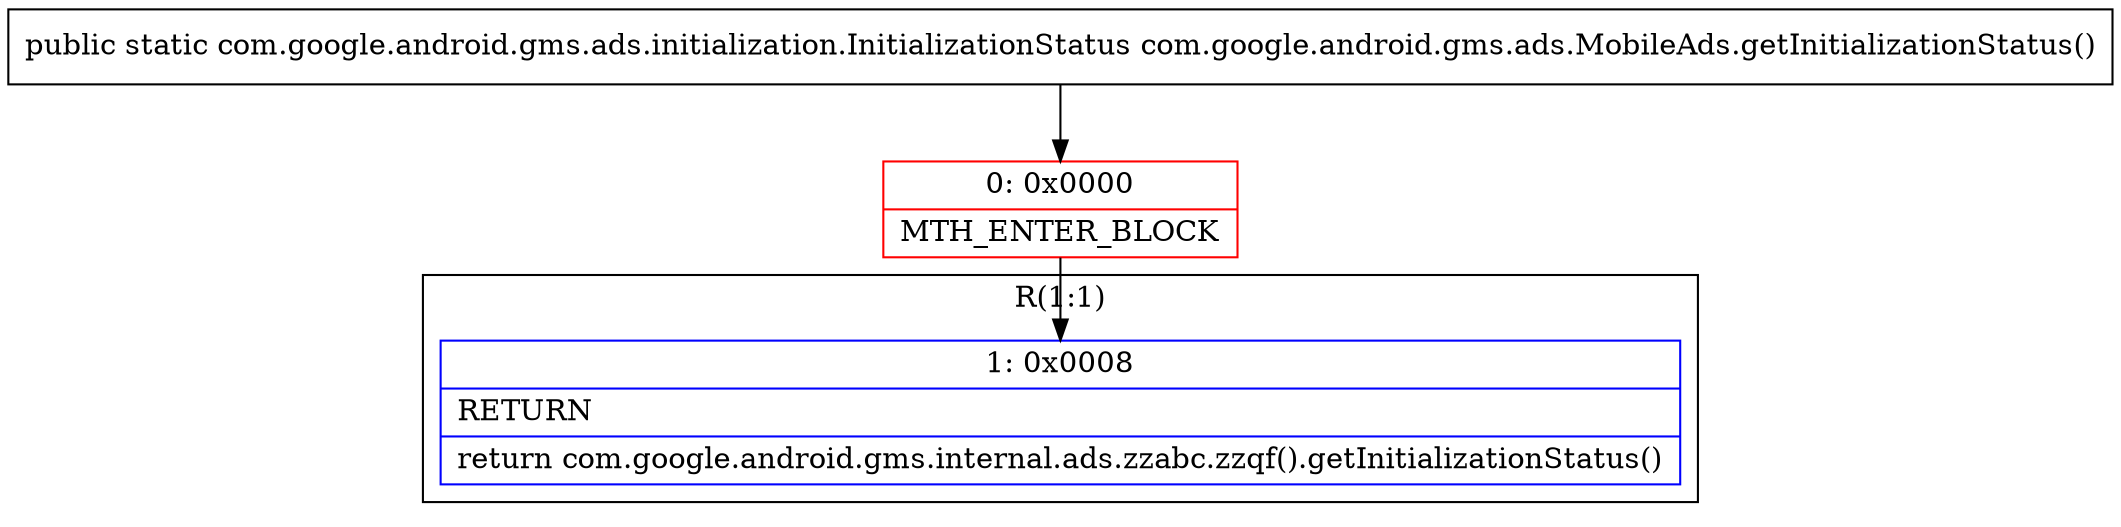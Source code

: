 digraph "CFG forcom.google.android.gms.ads.MobileAds.getInitializationStatus()Lcom\/google\/android\/gms\/ads\/initialization\/InitializationStatus;" {
subgraph cluster_Region_1976507054 {
label = "R(1:1)";
node [shape=record,color=blue];
Node_1 [shape=record,label="{1\:\ 0x0008|RETURN\l|return com.google.android.gms.internal.ads.zzabc.zzqf().getInitializationStatus()\l}"];
}
Node_0 [shape=record,color=red,label="{0\:\ 0x0000|MTH_ENTER_BLOCK\l}"];
MethodNode[shape=record,label="{public static com.google.android.gms.ads.initialization.InitializationStatus com.google.android.gms.ads.MobileAds.getInitializationStatus() }"];
MethodNode -> Node_0;
Node_0 -> Node_1;
}


